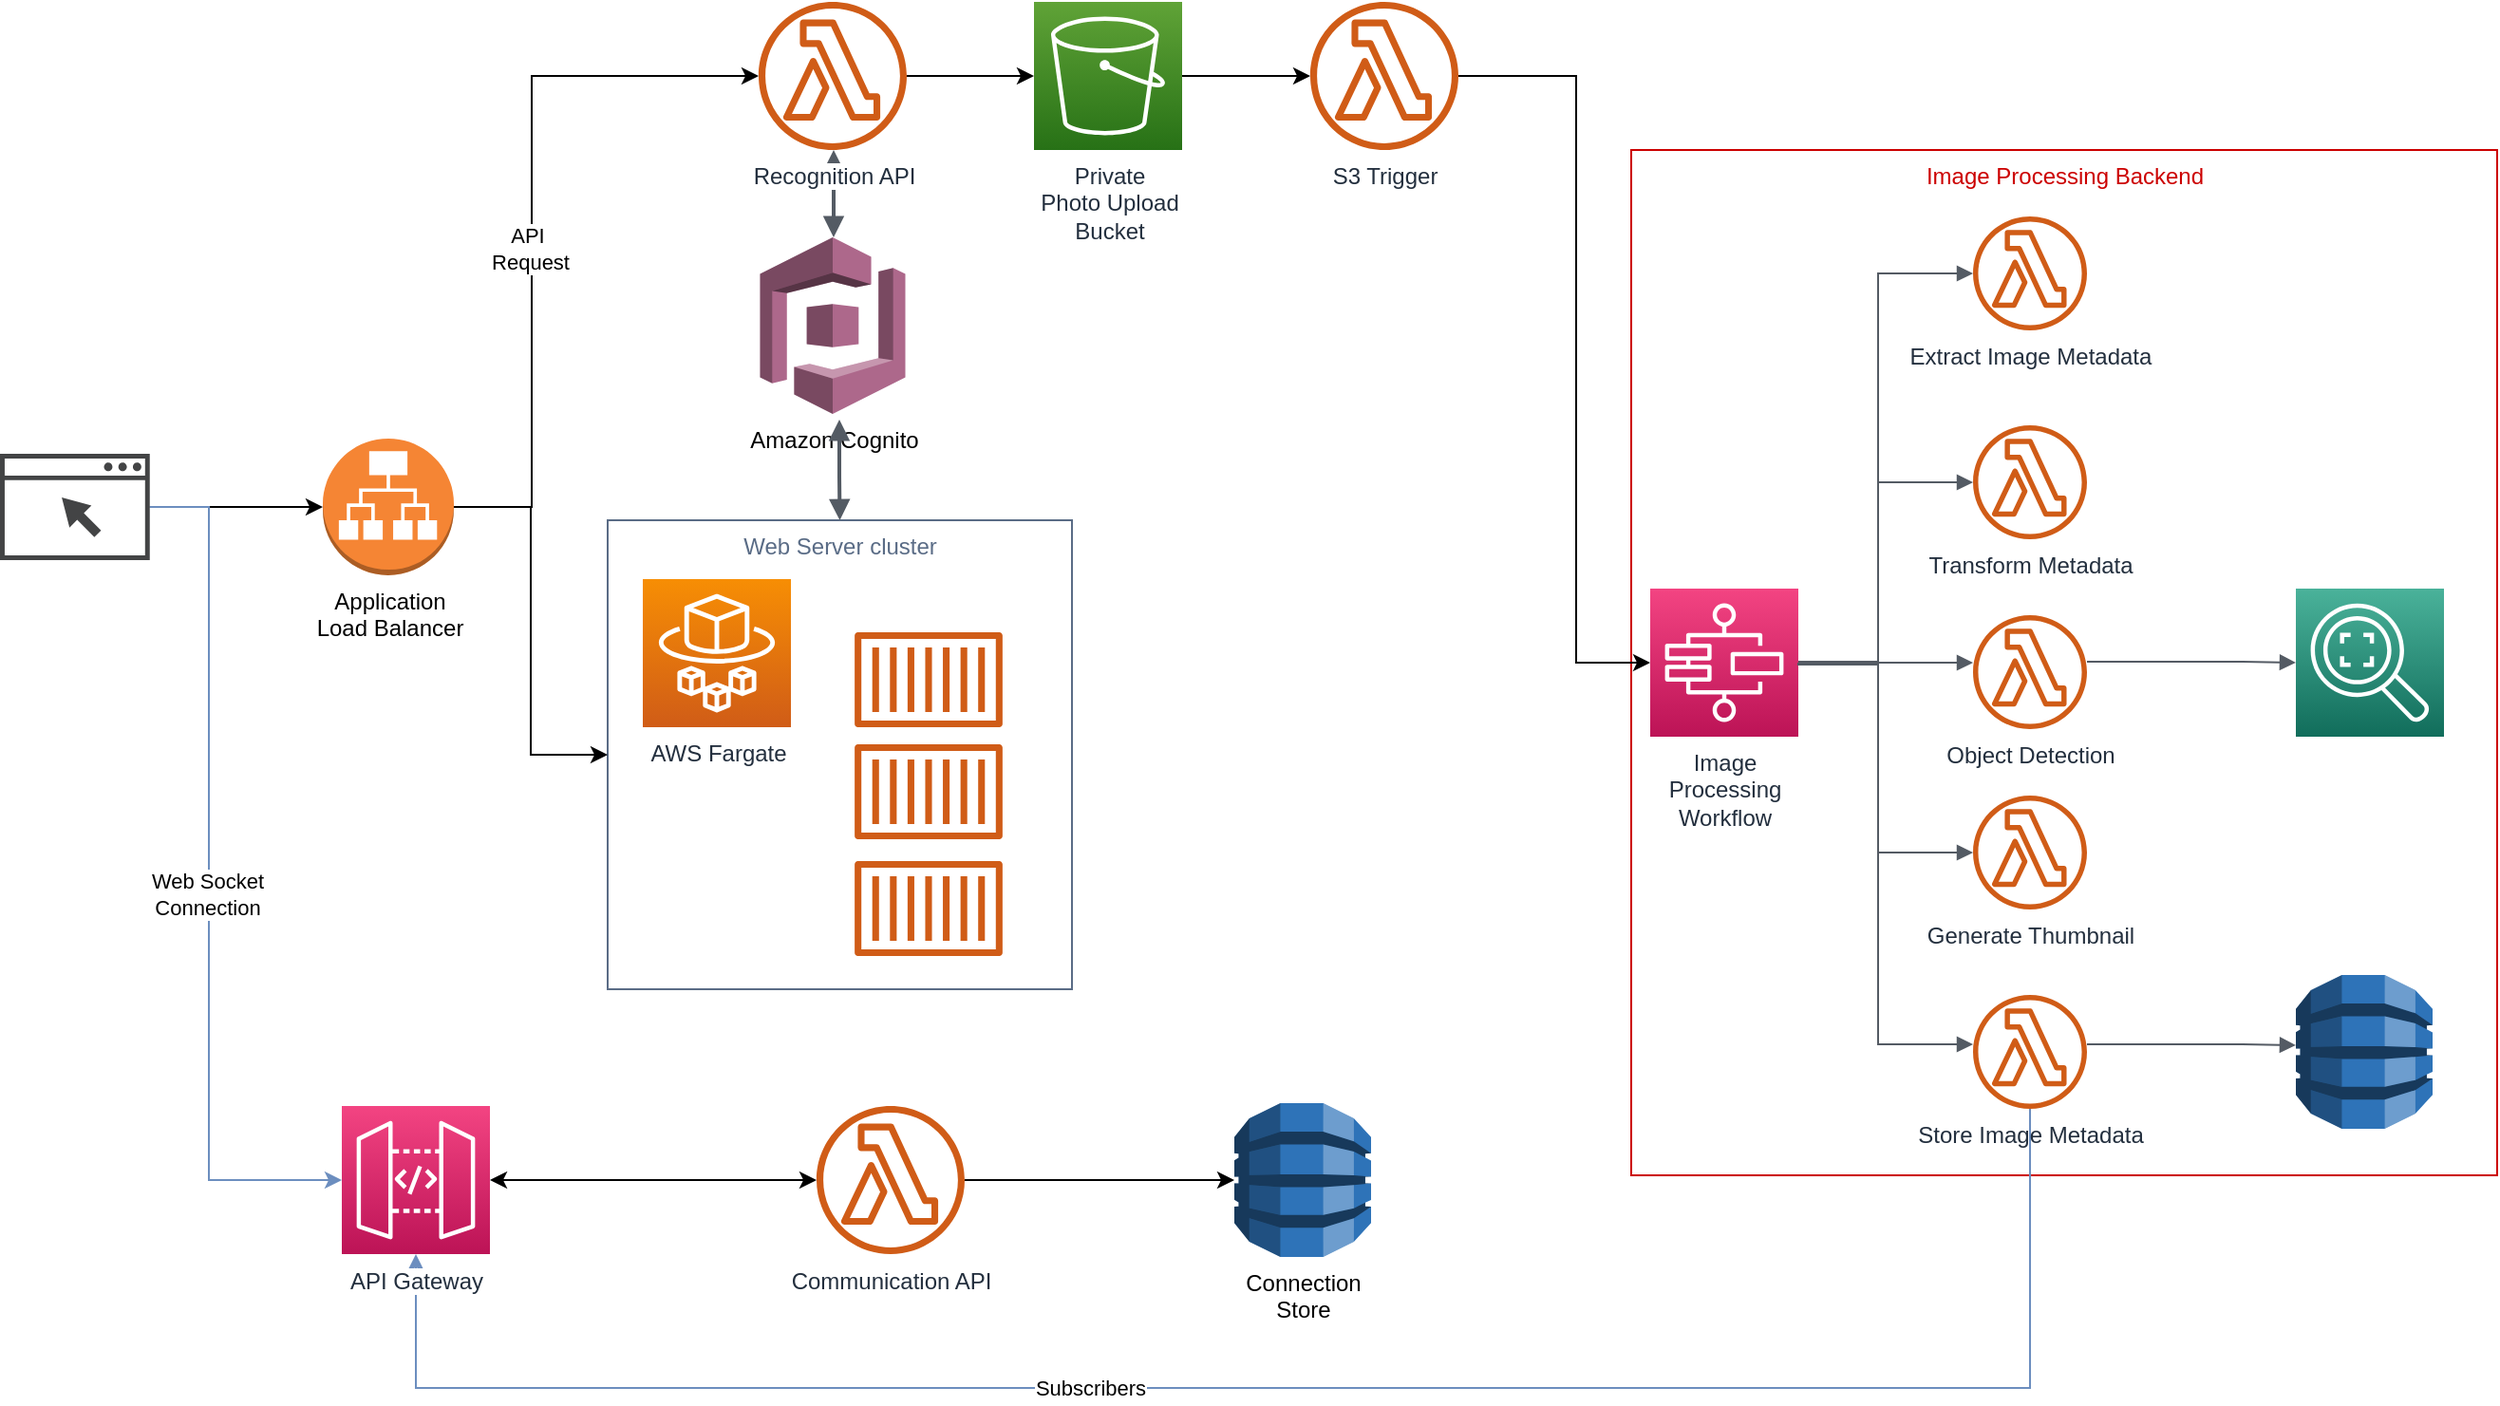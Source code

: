 <mxfile version="14.6.13" type="github"><diagram id="BZJ9KVFbpimCTmKUlwr4" name="Page-1"><mxGraphModel dx="1822" dy="794" grid="1" gridSize="10" guides="1" tooltips="1" connect="1" arrows="1" fold="1" page="0" pageScale="1" pageWidth="850" pageHeight="1100" math="0" shadow="0"><root><mxCell id="0"/><mxCell id="1" parent="0"/><mxCell id="RY2GNPGNeXl1zOkJjkwS-15" value="&lt;font color=&quot;#cc0000&quot;&gt;Image Processing Backend&lt;/font&gt;" style="fillColor=none;verticalAlign=top;fontStyle=0;fontColor=#5A6C86;labelBackgroundColor=#ffffff;html=1;strokeColor=#CC0000;" vertex="1" parent="1"><mxGeometry x="609" y="138" width="456" height="540" as="geometry"/></mxCell><mxCell id="RY2GNPGNeXl1zOkJjkwS-46" value="Web Server cluster" style="fillColor=none;strokeColor=#5A6C86;verticalAlign=top;fontStyle=0;fontColor=#5A6C86;labelBackgroundColor=#ffffff;html=1;" vertex="1" parent="1"><mxGeometry x="70" y="333" width="244.5" height="247" as="geometry"/></mxCell><mxCell id="RY2GNPGNeXl1zOkJjkwS-6" value="Extract Image Metadata" style="outlineConnect=0;fontColor=#232F3E;gradientColor=none;fillColor=#D05C17;strokeColor=none;dashed=0;verticalLabelPosition=bottom;verticalAlign=top;align=center;html=1;fontSize=12;fontStyle=0;aspect=fixed;pointerEvents=1;shape=mxgraph.aws4.lambda_function;" vertex="1" parent="1"><mxGeometry x="789" y="173" width="60" height="60" as="geometry"/></mxCell><mxCell id="RY2GNPGNeXl1zOkJjkwS-7" value="Transform Metadata" style="outlineConnect=0;fontColor=#232F3E;gradientColor=none;fillColor=#D05C17;strokeColor=none;dashed=0;verticalLabelPosition=bottom;verticalAlign=top;align=center;html=1;fontSize=12;fontStyle=0;aspect=fixed;pointerEvents=1;shape=mxgraph.aws4.lambda_function;" vertex="1" parent="1"><mxGeometry x="789" y="283" width="60" height="60" as="geometry"/></mxCell><mxCell id="RY2GNPGNeXl1zOkJjkwS-8" value="Object Detection" style="outlineConnect=0;fontColor=#232F3E;gradientColor=none;fillColor=#D05C17;strokeColor=none;dashed=0;verticalLabelPosition=bottom;verticalAlign=top;align=center;html=1;fontSize=12;fontStyle=0;aspect=fixed;pointerEvents=1;shape=mxgraph.aws4.lambda_function;" vertex="1" parent="1"><mxGeometry x="789" y="383" width="60" height="60" as="geometry"/></mxCell><mxCell id="RY2GNPGNeXl1zOkJjkwS-9" value="Generate Thumbnail" style="outlineConnect=0;fontColor=#232F3E;gradientColor=none;fillColor=#D05C17;strokeColor=none;dashed=0;verticalLabelPosition=bottom;verticalAlign=top;align=center;html=1;fontSize=12;fontStyle=0;aspect=fixed;pointerEvents=1;shape=mxgraph.aws4.lambda_function;" vertex="1" parent="1"><mxGeometry x="789" y="478" width="60" height="60" as="geometry"/></mxCell><mxCell id="RY2GNPGNeXl1zOkJjkwS-10" value="Image &lt;br&gt;Processing&lt;br&gt;Workflow" style="points=[[0,0,0],[0.25,0,0],[0.5,0,0],[0.75,0,0],[1,0,0],[0,1,0],[0.25,1,0],[0.5,1,0],[0.75,1,0],[1,1,0],[0,0.25,0],[0,0.5,0],[0,0.75,0],[1,0.25,0],[1,0.5,0],[1,0.75,0]];outlineConnect=0;fontColor=#232F3E;gradientColor=#F34482;gradientDirection=north;fillColor=#BC1356;strokeColor=#ffffff;dashed=0;verticalLabelPosition=bottom;verticalAlign=top;align=center;html=1;fontSize=12;fontStyle=0;aspect=fixed;shape=mxgraph.aws4.resourceIcon;resIcon=mxgraph.aws4.step_functions;" vertex="1" parent="1"><mxGeometry x="619" y="369" width="78" height="78" as="geometry"/></mxCell><mxCell id="RY2GNPGNeXl1zOkJjkwS-11" value="" style="points=[[0,0,0],[0.25,0,0],[0.5,0,0],[0.75,0,0],[1,0,0],[0,1,0],[0.25,1,0],[0.5,1,0],[0.75,1,0],[1,1,0],[0,0.25,0],[0,0.5,0],[0,0.75,0],[1,0.25,0],[1,0.5,0],[1,0.75,0]];outlineConnect=0;fontColor=#232F3E;gradientColor=#4AB29A;gradientDirection=north;fillColor=#116D5B;strokeColor=#ffffff;dashed=0;verticalLabelPosition=bottom;verticalAlign=top;align=center;html=1;fontSize=12;fontStyle=0;aspect=fixed;shape=mxgraph.aws4.resourceIcon;resIcon=mxgraph.aws4.rekognition_2;" vertex="1" parent="1"><mxGeometry x="959" y="369" width="78" height="78" as="geometry"/></mxCell><mxCell id="RY2GNPGNeXl1zOkJjkwS-12" value="" style="outlineConnect=0;dashed=0;verticalLabelPosition=bottom;verticalAlign=top;align=center;html=1;shape=mxgraph.aws3.dynamo_db;fillColor=#2E73B8;gradientColor=none;" vertex="1" parent="1"><mxGeometry x="959" y="572.5" width="72" height="81" as="geometry"/></mxCell><mxCell id="RY2GNPGNeXl1zOkJjkwS-17" value="" style="edgeStyle=orthogonalEdgeStyle;html=1;endArrow=block;elbow=vertical;startArrow=none;endFill=1;strokeColor=#545B64;rounded=0;" edge="1" parent="1" target="RY2GNPGNeXl1zOkJjkwS-6"><mxGeometry width="100" relative="1" as="geometry"><mxPoint x="697" y="407.5" as="sourcePoint"/><mxPoint x="797" y="407.5" as="targetPoint"/><Array as="points"><mxPoint x="739" y="408"/><mxPoint x="739" y="203"/></Array></mxGeometry></mxCell><mxCell id="RY2GNPGNeXl1zOkJjkwS-18" value="" style="edgeStyle=orthogonalEdgeStyle;html=1;endArrow=block;elbow=vertical;startArrow=none;endFill=1;strokeColor=#545B64;rounded=0;exitX=1;exitY=0.5;exitDx=0;exitDy=0;exitPerimeter=0;" edge="1" parent="1" source="RY2GNPGNeXl1zOkJjkwS-10" target="RY2GNPGNeXl1zOkJjkwS-7"><mxGeometry width="100" relative="1" as="geometry"><mxPoint x="707" y="417.5" as="sourcePoint"/><mxPoint x="799" y="259" as="targetPoint"/><Array as="points"><mxPoint x="739" y="408"/><mxPoint x="739" y="313"/></Array></mxGeometry></mxCell><mxCell id="RY2GNPGNeXl1zOkJjkwS-19" value="" style="edgeStyle=orthogonalEdgeStyle;html=1;endArrow=block;elbow=vertical;startArrow=none;endFill=1;strokeColor=#545B64;rounded=0;exitX=1;exitY=0.5;exitDx=0;exitDy=0;exitPerimeter=0;" edge="1" parent="1" target="RY2GNPGNeXl1zOkJjkwS-8"><mxGeometry width="100" relative="1" as="geometry"><mxPoint x="697" y="408" as="sourcePoint"/><mxPoint x="789" y="359" as="targetPoint"/><Array as="points"><mxPoint x="779" y="408"/><mxPoint x="779" y="408"/></Array></mxGeometry></mxCell><mxCell id="RY2GNPGNeXl1zOkJjkwS-20" value="" style="edgeStyle=orthogonalEdgeStyle;html=1;endArrow=block;elbow=vertical;startArrow=none;endFill=1;strokeColor=#545B64;rounded=0;exitX=1;exitY=0.5;exitDx=0;exitDy=0;exitPerimeter=0;" edge="1" parent="1" source="RY2GNPGNeXl1zOkJjkwS-10" target="RY2GNPGNeXl1zOkJjkwS-9"><mxGeometry width="100" relative="1" as="geometry"><mxPoint x="707" y="418" as="sourcePoint"/><mxPoint x="799" y="469" as="targetPoint"/><Array as="points"><mxPoint x="697" y="409"/><mxPoint x="739" y="409"/><mxPoint x="739" y="508"/></Array></mxGeometry></mxCell><mxCell id="RY2GNPGNeXl1zOkJjkwS-59" value="" style="edgeStyle=orthogonalEdgeStyle;rounded=0;orthogonalLoop=1;jettySize=auto;html=1;strokeWidth=1;fillColor=#dae8fc;strokeColor=#6c8ebf;entryX=0.5;entryY=1;entryDx=0;entryDy=0;entryPerimeter=0;" edge="1" parent="1" source="RY2GNPGNeXl1zOkJjkwS-22" target="RY2GNPGNeXl1zOkJjkwS-30"><mxGeometry relative="1" as="geometry"><mxPoint x="-10" y="770" as="targetPoint"/><Array as="points"><mxPoint x="819" y="790"/><mxPoint x="-31" y="790"/></Array></mxGeometry></mxCell><mxCell id="RY2GNPGNeXl1zOkJjkwS-70" value="Subscribers" style="edgeLabel;html=1;align=center;verticalAlign=middle;resizable=0;points=[];" vertex="1" connectable="0" parent="RY2GNPGNeXl1zOkJjkwS-59"><mxGeometry x="0.204" relative="1" as="geometry"><mxPoint as="offset"/></mxGeometry></mxCell><mxCell id="RY2GNPGNeXl1zOkJjkwS-22" value="Store Image Metadata" style="outlineConnect=0;fontColor=#232F3E;gradientColor=none;fillColor=#D05C17;strokeColor=none;dashed=0;verticalLabelPosition=bottom;verticalAlign=top;align=center;html=1;fontSize=12;fontStyle=0;aspect=fixed;pointerEvents=1;shape=mxgraph.aws4.lambda_function;" vertex="1" parent="1"><mxGeometry x="789" y="583" width="60" height="60" as="geometry"/></mxCell><mxCell id="RY2GNPGNeXl1zOkJjkwS-23" value="" style="edgeStyle=orthogonalEdgeStyle;html=1;endArrow=block;elbow=vertical;startArrow=none;endFill=1;strokeColor=#545B64;rounded=0;" edge="1" parent="1"><mxGeometry width="100" relative="1" as="geometry"><mxPoint x="697" y="409" as="sourcePoint"/><mxPoint x="789" y="609" as="targetPoint"/><Array as="points"><mxPoint x="739" y="409"/><mxPoint x="739" y="609"/><mxPoint x="789" y="609"/></Array></mxGeometry></mxCell><mxCell id="RY2GNPGNeXl1zOkJjkwS-24" value="" style="edgeStyle=orthogonalEdgeStyle;html=1;endArrow=block;elbow=vertical;startArrow=none;endFill=1;strokeColor=#545B64;rounded=0;exitX=1;exitY=0.5;exitDx=0;exitDy=0;exitPerimeter=0;" edge="1" parent="1"><mxGeometry width="100" relative="1" as="geometry"><mxPoint x="849" y="407.5" as="sourcePoint"/><mxPoint x="959" y="408" as="targetPoint"/><Array as="points"><mxPoint x="931" y="407.5"/><mxPoint x="931" y="407.5"/></Array></mxGeometry></mxCell><mxCell id="RY2GNPGNeXl1zOkJjkwS-25" value="" style="edgeStyle=orthogonalEdgeStyle;html=1;endArrow=block;elbow=vertical;startArrow=none;endFill=1;strokeColor=#545B64;rounded=0;exitX=1;exitY=0.5;exitDx=0;exitDy=0;exitPerimeter=0;" edge="1" parent="1"><mxGeometry width="100" relative="1" as="geometry"><mxPoint x="849" y="609" as="sourcePoint"/><mxPoint x="959" y="609.5" as="targetPoint"/><Array as="points"><mxPoint x="931" y="609"/><mxPoint x="931" y="609"/></Array></mxGeometry></mxCell><mxCell id="RY2GNPGNeXl1zOkJjkwS-62" value="" style="edgeStyle=orthogonalEdgeStyle;rounded=0;orthogonalLoop=1;jettySize=auto;html=1;strokeWidth=1;" edge="1" parent="1" source="RY2GNPGNeXl1zOkJjkwS-26" target="RY2GNPGNeXl1zOkJjkwS-10"><mxGeometry relative="1" as="geometry"><mxPoint x="570" y="181" as="sourcePoint"/><Array as="points"><mxPoint x="580" y="99"/><mxPoint x="580" y="408"/></Array></mxGeometry></mxCell><mxCell id="RY2GNPGNeXl1zOkJjkwS-26" value="S3 Trigger" style="outlineConnect=0;fontColor=#232F3E;gradientColor=none;fillColor=#D05C17;strokeColor=none;dashed=0;verticalLabelPosition=bottom;verticalAlign=top;align=center;html=1;fontSize=12;fontStyle=0;aspect=fixed;pointerEvents=1;shape=mxgraph.aws4.lambda_function;labelBackgroundColor=#ffffff;" vertex="1" parent="1"><mxGeometry x="440" y="60" width="78" height="78" as="geometry"/></mxCell><mxCell id="RY2GNPGNeXl1zOkJjkwS-61" value="" style="edgeStyle=orthogonalEdgeStyle;rounded=0;orthogonalLoop=1;jettySize=auto;html=1;strokeWidth=1;" edge="1" parent="1" source="RY2GNPGNeXl1zOkJjkwS-29" target="RY2GNPGNeXl1zOkJjkwS-26"><mxGeometry relative="1" as="geometry"/></mxCell><mxCell id="RY2GNPGNeXl1zOkJjkwS-29" value="Private &lt;br&gt;Photo Upload&lt;br&gt;Bucket" style="points=[[0,0,0],[0.25,0,0],[0.5,0,0],[0.75,0,0],[1,0,0],[0,1,0],[0.25,1,0],[0.5,1,0],[0.75,1,0],[1,1,0],[0,0.25,0],[0,0.5,0],[0,0.75,0],[1,0.25,0],[1,0.5,0],[1,0.75,0]];outlineConnect=0;fontColor=#232F3E;gradientColor=#60A337;gradientDirection=north;fillColor=#277116;strokeColor=#ffffff;dashed=0;verticalLabelPosition=bottom;verticalAlign=top;align=center;html=1;fontSize=12;fontStyle=0;aspect=fixed;shape=mxgraph.aws4.resourceIcon;resIcon=mxgraph.aws4.s3;labelBackgroundColor=#ffffff;" vertex="1" parent="1"><mxGeometry x="294.5" y="60" width="78" height="78" as="geometry"/></mxCell><mxCell id="RY2GNPGNeXl1zOkJjkwS-68" value="" style="edgeStyle=orthogonalEdgeStyle;rounded=0;orthogonalLoop=1;jettySize=auto;html=1;strokeWidth=1;startArrow=classic;startFill=1;" edge="1" parent="1" source="RY2GNPGNeXl1zOkJjkwS-30" target="RY2GNPGNeXl1zOkJjkwS-56"><mxGeometry relative="1" as="geometry"/></mxCell><mxCell id="RY2GNPGNeXl1zOkJjkwS-30" value="API Gateway" style="points=[[0,0,0],[0.25,0,0],[0.5,0,0],[0.75,0,0],[1,0,0],[0,1,0],[0.25,1,0],[0.5,1,0],[0.75,1,0],[1,1,0],[0,0.25,0],[0,0.5,0],[0,0.75,0],[1,0.25,0],[1,0.5,0],[1,0.75,0]];outlineConnect=0;fontColor=#232F3E;gradientColor=#F34482;gradientDirection=north;fillColor=#BC1356;strokeColor=#ffffff;dashed=0;verticalLabelPosition=bottom;verticalAlign=top;align=center;html=1;fontSize=12;fontStyle=0;aspect=fixed;shape=mxgraph.aws4.resourceIcon;resIcon=mxgraph.aws4.api_gateway;labelBackgroundColor=#ffffff;" vertex="1" parent="1"><mxGeometry x="-70" y="641.5" width="78" height="78" as="geometry"/></mxCell><mxCell id="RY2GNPGNeXl1zOkJjkwS-31" value="Amazon Cognito" style="outlineConnect=0;dashed=0;verticalLabelPosition=bottom;verticalAlign=top;align=center;html=1;shape=mxgraph.aws3.cognito;fillColor=#AD688B;gradientColor=none;labelBackgroundColor=#ffffff;strokeColor=#CC0000;" vertex="1" parent="1"><mxGeometry x="150.25" y="184" width="76.5" height="93" as="geometry"/></mxCell><mxCell id="RY2GNPGNeXl1zOkJjkwS-63" value="" style="edgeStyle=orthogonalEdgeStyle;rounded=0;orthogonalLoop=1;jettySize=auto;html=1;strokeWidth=1;" edge="1" parent="1" source="RY2GNPGNeXl1zOkJjkwS-39" target="RY2GNPGNeXl1zOkJjkwS-43"><mxGeometry relative="1" as="geometry"/></mxCell><mxCell id="RY2GNPGNeXl1zOkJjkwS-66" value="" style="edgeStyle=orthogonalEdgeStyle;rounded=0;orthogonalLoop=1;jettySize=auto;html=1;strokeWidth=1;entryX=0;entryY=0.5;entryDx=0;entryDy=0;entryPerimeter=0;fillColor=#dae8fc;strokeColor=#6c8ebf;" edge="1" parent="1" source="RY2GNPGNeXl1zOkJjkwS-39" target="RY2GNPGNeXl1zOkJjkwS-30"><mxGeometry relative="1" as="geometry"><mxPoint x="-210.565" y="434" as="targetPoint"/><Array as="points"><mxPoint x="-140" y="326"/><mxPoint x="-140" y="681"/></Array></mxGeometry></mxCell><mxCell id="RY2GNPGNeXl1zOkJjkwS-67" value="Web Socket&lt;br&gt;Connection" style="edgeLabel;html=1;align=center;verticalAlign=middle;resizable=0;points=[];" vertex="1" connectable="0" parent="RY2GNPGNeXl1zOkJjkwS-66"><mxGeometry x="0.032" y="-1" relative="1" as="geometry"><mxPoint as="offset"/></mxGeometry></mxCell><mxCell id="RY2GNPGNeXl1zOkJjkwS-39" value="" style="pointerEvents=1;shadow=0;dashed=0;html=1;strokeColor=none;fillColor=#434445;aspect=fixed;labelPosition=center;verticalLabelPosition=bottom;verticalAlign=top;align=center;outlineConnect=0;shape=mxgraph.vvd.web_browser;labelBackgroundColor=#ffffff;" vertex="1" parent="1"><mxGeometry x="-250" y="298" width="78.87" height="56" as="geometry"/></mxCell><mxCell id="RY2GNPGNeXl1zOkJjkwS-64" value="" style="edgeStyle=orthogonalEdgeStyle;rounded=0;orthogonalLoop=1;jettySize=auto;html=1;strokeWidth=1;entryX=0;entryY=0.5;entryDx=0;entryDy=0;" edge="1" parent="1" source="RY2GNPGNeXl1zOkJjkwS-43" target="RY2GNPGNeXl1zOkJjkwS-46"><mxGeometry relative="1" as="geometry"/></mxCell><mxCell id="RY2GNPGNeXl1zOkJjkwS-73" value="" style="edgeStyle=orthogonalEdgeStyle;rounded=0;orthogonalLoop=1;jettySize=auto;html=1;startArrow=none;startFill=0;strokeWidth=1;" edge="1" parent="1" source="RY2GNPGNeXl1zOkJjkwS-43" target="RY2GNPGNeXl1zOkJjkwS-71"><mxGeometry relative="1" as="geometry"><mxPoint x="-45.5" y="210" as="targetPoint"/><Array as="points"><mxPoint x="30" y="326"/><mxPoint x="30" y="99"/></Array></mxGeometry></mxCell><mxCell id="RY2GNPGNeXl1zOkJjkwS-75" value="API&amp;nbsp;&lt;br&gt;Request" style="edgeLabel;html=1;align=center;verticalAlign=middle;resizable=0;points=[];" vertex="1" connectable="0" parent="RY2GNPGNeXl1zOkJjkwS-73"><mxGeometry x="0.213" y="1" relative="1" as="geometry"><mxPoint y="58" as="offset"/></mxGeometry></mxCell><mxCell id="RY2GNPGNeXl1zOkJjkwS-43" value="Application&lt;br&gt;Load Balancer" style="outlineConnect=0;dashed=0;verticalLabelPosition=bottom;verticalAlign=top;align=center;html=1;shape=mxgraph.aws3.application_load_balancer;fillColor=#F58534;gradientColor=none;labelBackgroundColor=#ffffff;strokeColor=#CC0000;" vertex="1" parent="1"><mxGeometry x="-80" y="290" width="69" height="72" as="geometry"/></mxCell><mxCell id="RY2GNPGNeXl1zOkJjkwS-60" value="" style="edgeStyle=orthogonalEdgeStyle;rounded=0;orthogonalLoop=1;jettySize=auto;html=1;strokeWidth=1;entryX=0;entryY=0.5;entryDx=0;entryDy=0;entryPerimeter=0;" edge="1" parent="1" source="RY2GNPGNeXl1zOkJjkwS-71" target="RY2GNPGNeXl1zOkJjkwS-29"><mxGeometry relative="1" as="geometry"><mxPoint x="135.5" y="210" as="sourcePoint"/><mxPoint x="280" y="100" as="targetPoint"/><Array as="points"><mxPoint x="290" y="99"/><mxPoint x="290" y="99"/></Array></mxGeometry></mxCell><mxCell id="RY2GNPGNeXl1zOkJjkwS-44" value="AWS Fargate" style="points=[[0,0,0],[0.25,0,0],[0.5,0,0],[0.75,0,0],[1,0,0],[0,1,0],[0.25,1,0],[0.5,1,0],[0.75,1,0],[1,1,0],[0,0.25,0],[0,0.5,0],[0,0.75,0],[1,0.25,0],[1,0.5,0],[1,0.75,0]];outlineConnect=0;fontColor=#232F3E;gradientColor=#F78E04;gradientDirection=north;fillColor=#D05C17;strokeColor=#ffffff;dashed=0;verticalLabelPosition=bottom;verticalAlign=top;align=center;html=1;fontSize=12;fontStyle=0;aspect=fixed;shape=mxgraph.aws4.resourceIcon;resIcon=mxgraph.aws4.fargate;labelBackgroundColor=#ffffff;" vertex="1" parent="1"><mxGeometry x="88.5" y="364" width="78" height="78" as="geometry"/></mxCell><mxCell id="RY2GNPGNeXl1zOkJjkwS-47" value="" style="outlineConnect=0;fontColor=#232F3E;gradientColor=none;fillColor=#D05C17;strokeColor=none;dashed=0;verticalLabelPosition=bottom;verticalAlign=top;align=center;html=1;fontSize=12;fontStyle=0;aspect=fixed;pointerEvents=1;shape=mxgraph.aws4.container_1;labelBackgroundColor=#ffffff;" vertex="1" parent="1"><mxGeometry x="200" y="392" width="78" height="50" as="geometry"/></mxCell><mxCell id="RY2GNPGNeXl1zOkJjkwS-48" value="" style="outlineConnect=0;fontColor=#232F3E;gradientColor=none;fillColor=#D05C17;strokeColor=none;dashed=0;verticalLabelPosition=bottom;verticalAlign=top;align=center;html=1;fontSize=12;fontStyle=0;aspect=fixed;pointerEvents=1;shape=mxgraph.aws4.container_1;labelBackgroundColor=#ffffff;" vertex="1" parent="1"><mxGeometry x="200" y="451" width="78" height="50" as="geometry"/></mxCell><mxCell id="RY2GNPGNeXl1zOkJjkwS-49" value="" style="outlineConnect=0;fontColor=#232F3E;gradientColor=none;fillColor=#D05C17;strokeColor=none;dashed=0;verticalLabelPosition=bottom;verticalAlign=top;align=center;html=1;fontSize=12;fontStyle=0;aspect=fixed;pointerEvents=1;shape=mxgraph.aws4.container_1;labelBackgroundColor=#ffffff;" vertex="1" parent="1"><mxGeometry x="200" y="512.5" width="78" height="50" as="geometry"/></mxCell><mxCell id="RY2GNPGNeXl1zOkJjkwS-54" value="" style="edgeStyle=orthogonalEdgeStyle;html=1;endArrow=block;elbow=vertical;startArrow=block;startFill=1;endFill=1;strokeColor=#545B64;rounded=0;strokeWidth=2;entryX=0.5;entryY=0;entryDx=0;entryDy=0;entryPerimeter=0;" edge="1" parent="1" target="RY2GNPGNeXl1zOkJjkwS-31"><mxGeometry width="100" relative="1" as="geometry"><mxPoint x="189" y="138" as="sourcePoint"/><mxPoint x="189" y="184" as="targetPoint"/><Array as="points"><mxPoint x="189" y="184"/></Array></mxGeometry></mxCell><mxCell id="RY2GNPGNeXl1zOkJjkwS-69" value="" style="edgeStyle=orthogonalEdgeStyle;rounded=0;orthogonalLoop=1;jettySize=auto;html=1;startArrow=none;startFill=0;strokeWidth=1;" edge="1" parent="1" source="RY2GNPGNeXl1zOkJjkwS-56" target="RY2GNPGNeXl1zOkJjkwS-57"><mxGeometry relative="1" as="geometry"/></mxCell><mxCell id="RY2GNPGNeXl1zOkJjkwS-56" value="Communication API" style="outlineConnect=0;fontColor=#232F3E;gradientColor=none;fillColor=#D05C17;strokeColor=none;dashed=0;verticalLabelPosition=bottom;verticalAlign=top;align=center;html=1;fontSize=12;fontStyle=0;aspect=fixed;pointerEvents=1;shape=mxgraph.aws4.lambda_function;labelBackgroundColor=#ffffff;" vertex="1" parent="1"><mxGeometry x="180" y="641.5" width="78" height="78" as="geometry"/></mxCell><mxCell id="RY2GNPGNeXl1zOkJjkwS-57" value="Connection&lt;br&gt;Store" style="outlineConnect=0;dashed=0;verticalLabelPosition=bottom;verticalAlign=top;align=center;html=1;shape=mxgraph.aws3.dynamo_db;fillColor=#2E73B8;gradientColor=none;" vertex="1" parent="1"><mxGeometry x="400" y="640" width="72" height="81" as="geometry"/></mxCell><mxCell id="RY2GNPGNeXl1zOkJjkwS-71" value="Recognition API" style="outlineConnect=0;fontColor=#232F3E;gradientColor=none;fillColor=#D05C17;strokeColor=none;dashed=0;verticalLabelPosition=bottom;verticalAlign=top;align=center;html=1;fontSize=12;fontStyle=0;aspect=fixed;pointerEvents=1;shape=mxgraph.aws4.lambda_function;labelBackgroundColor=#ffffff;" vertex="1" parent="1"><mxGeometry x="149.5" y="60" width="78" height="78" as="geometry"/></mxCell><mxCell id="RY2GNPGNeXl1zOkJjkwS-76" value="" style="edgeStyle=orthogonalEdgeStyle;html=1;endArrow=block;elbow=vertical;startArrow=block;startFill=1;endFill=1;strokeColor=#545B64;rounded=0;strokeWidth=2;entryX=0.5;entryY=0;entryDx=0;entryDy=0;" edge="1" parent="1" target="RY2GNPGNeXl1zOkJjkwS-46"><mxGeometry width="100" relative="1" as="geometry"><mxPoint x="192" y="280" as="sourcePoint"/><mxPoint x="198.5" y="194" as="targetPoint"/><Array as="points"><mxPoint x="192" y="310"/><mxPoint x="192" y="310"/></Array></mxGeometry></mxCell></root></mxGraphModel></diagram></mxfile>